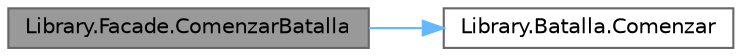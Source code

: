 digraph "Library.Facade.ComenzarBatalla"
{
 // INTERACTIVE_SVG=YES
 // LATEX_PDF_SIZE
  bgcolor="transparent";
  edge [fontname=Helvetica,fontsize=10,labelfontname=Helvetica,labelfontsize=10];
  node [fontname=Helvetica,fontsize=10,shape=box,height=0.2,width=0.4];
  rankdir="LR";
  Node1 [id="Node000001",label="Library.Facade.ComenzarBatalla",height=0.2,width=0.4,color="gray40", fillcolor="grey60", style="filled", fontcolor="black",tooltip="Se encarga de crear una instancia de batalla y darle comienzo."];
  Node1 -> Node2 [id="edge1_Node000001_Node000002",color="steelblue1",style="solid",tooltip=" "];
  Node2 [id="Node000002",label="Library.Batalla.Comenzar",height=0.2,width=0.4,color="grey40", fillcolor="white", style="filled",URL="$classLibrary_1_1Batalla.html#a00fc7f8a68a537550f6dc0199c324410",tooltip="Da comienzo a una batalla."];
}
